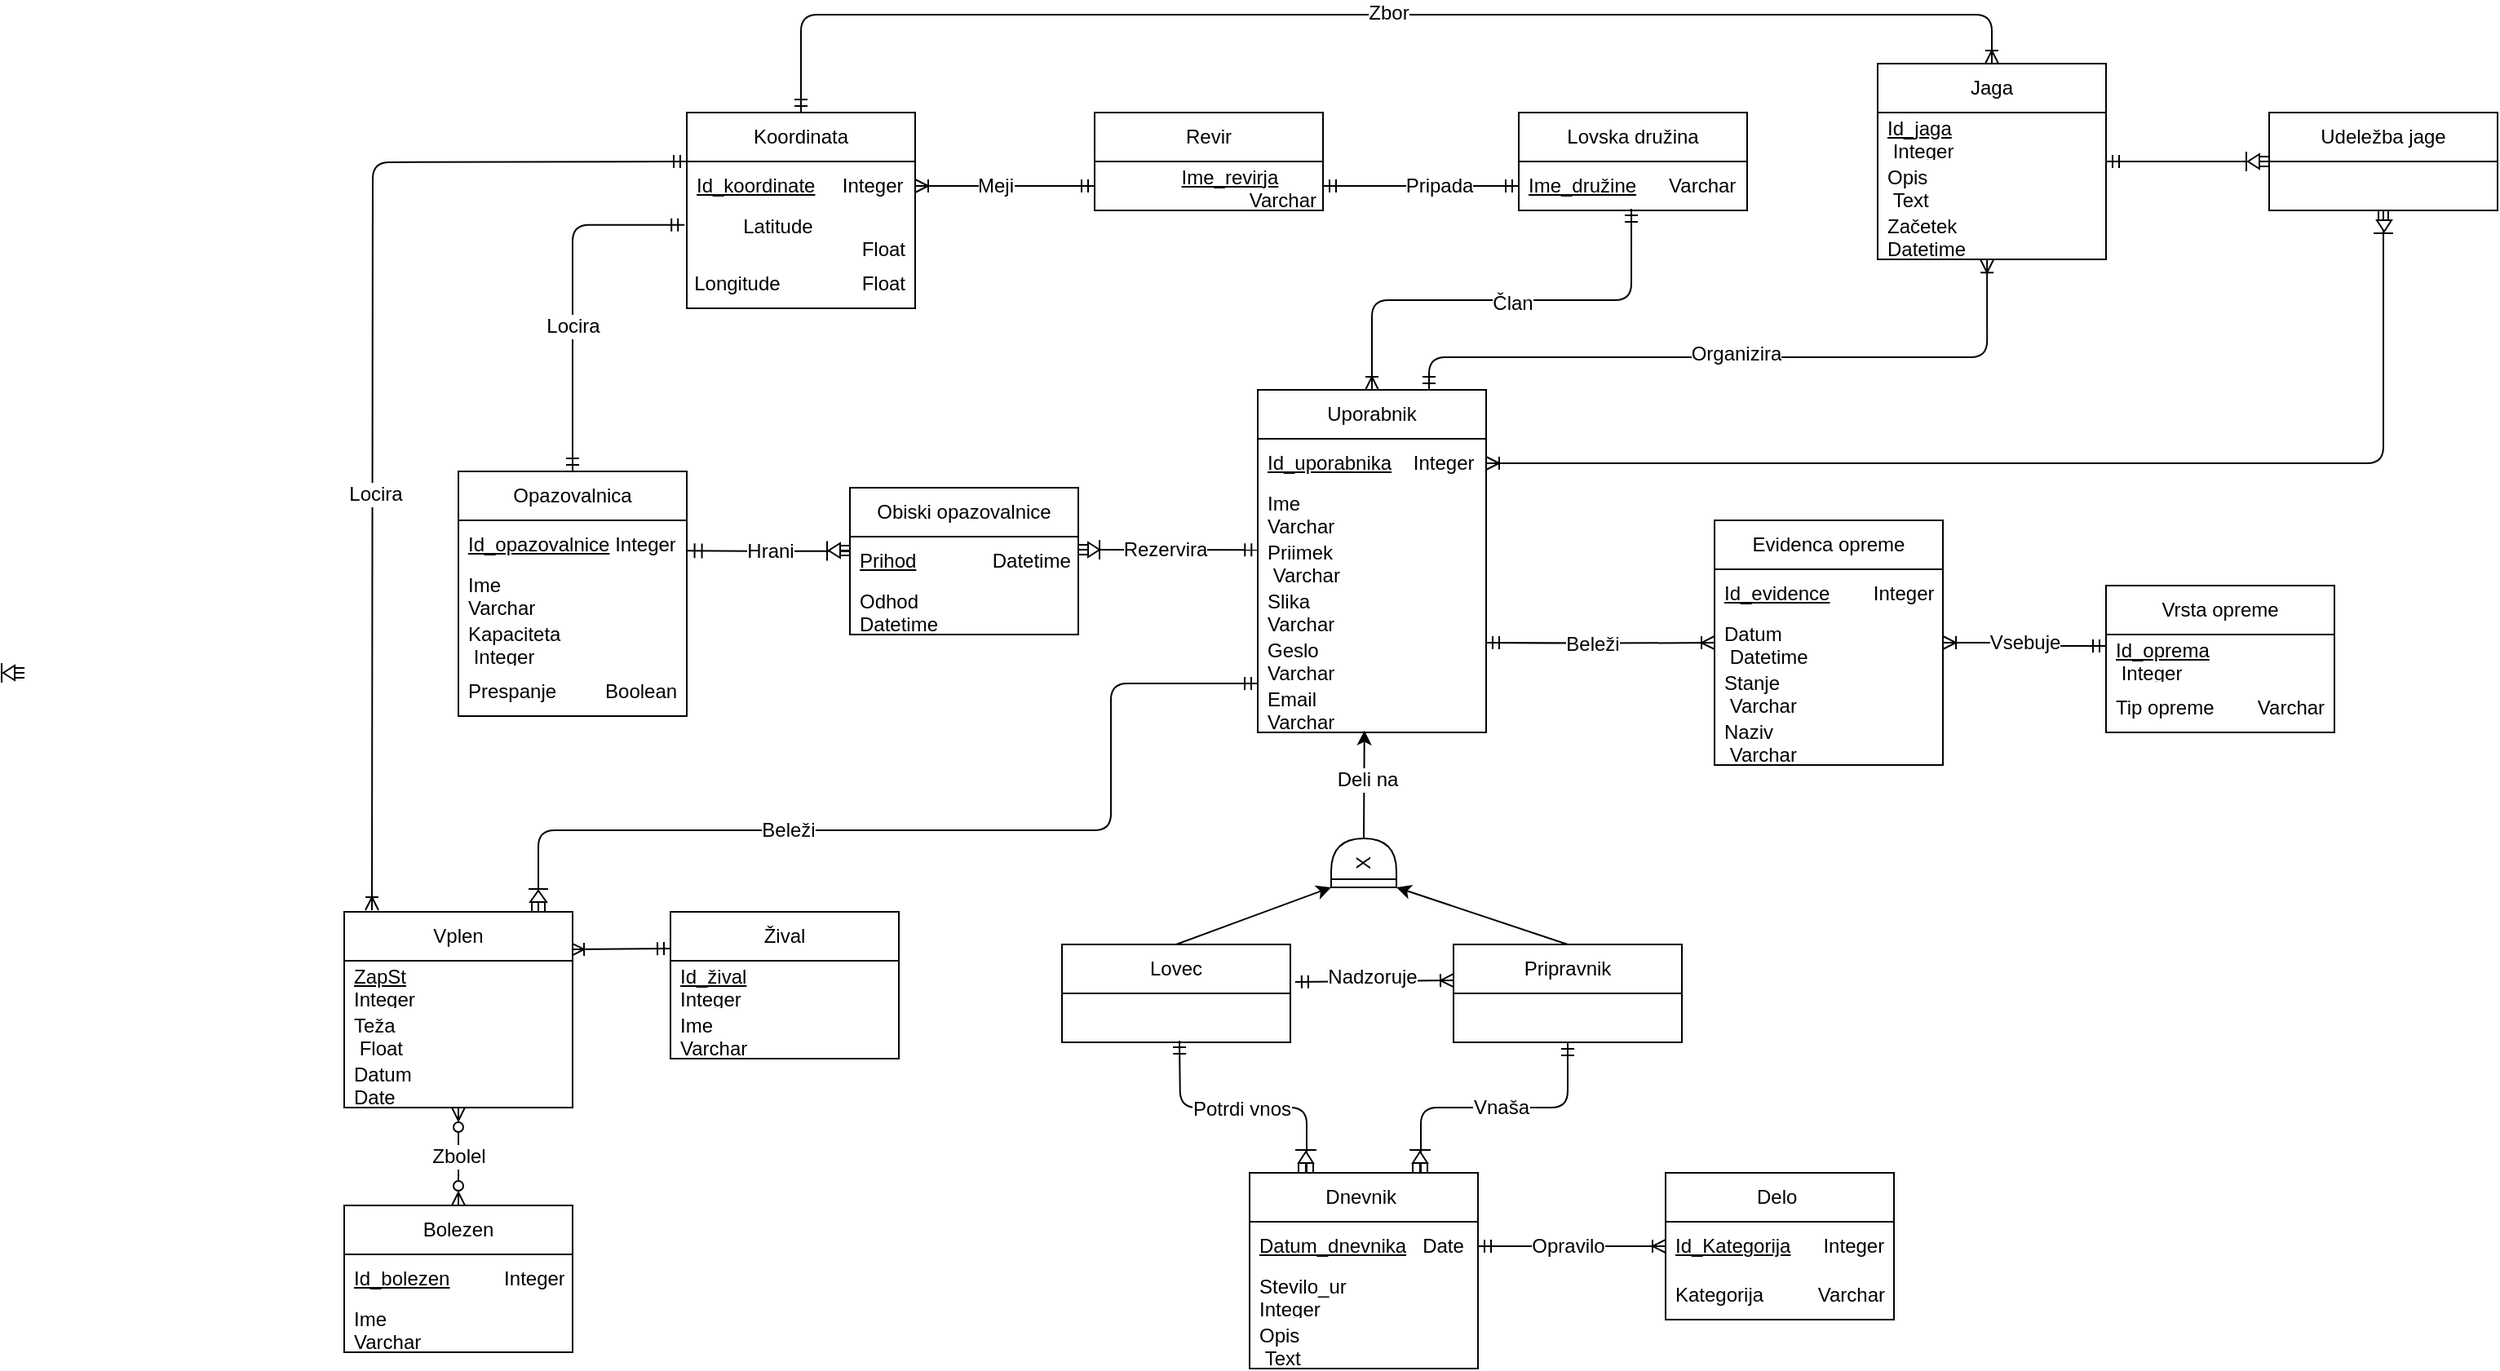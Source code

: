 <mxfile>
    <diagram id="3veU6R7VyFxDfxx6TiRW" name="Page-1">
        <mxGraphModel dx="971" dy="636" grid="1" gridSize="1" guides="1" tooltips="1" connect="1" arrows="1" fold="1" page="1" pageScale="1" pageWidth="827" pageHeight="1169" math="0" shadow="0">
            <root>
                <mxCell id="0"/>
                <mxCell id="1" parent="0"/>
                <mxCell id="61" style="edgeStyle=orthogonalEdgeStyle;html=1;exitX=0.5;exitY=0;exitDx=0;exitDy=0;entryX=0.493;entryY=0.967;entryDx=0;entryDy=0;entryPerimeter=0;strokeWidth=1;startArrow=ERoneToMany;startFill=0;endArrow=ERmandOne;endFill=0;" parent="1" source="6" target="39" edge="1">
                    <mxGeometry relative="1" as="geometry">
                        <mxPoint x="608.04" y="223" as="targetPoint"/>
                    </mxGeometry>
                </mxCell>
                <mxCell id="106" value="Član" style="edgeLabel;html=1;align=center;verticalAlign=middle;resizable=0;points=[];fontSize=12;" parent="61" vertex="1" connectable="0">
                    <mxGeometry x="0.149" y="-2" relative="1" as="geometry">
                        <mxPoint x="-14" as="offset"/>
                    </mxGeometry>
                </mxCell>
                <mxCell id="159" style="edgeStyle=orthogonalEdgeStyle;html=1;exitX=0.75;exitY=0;exitDx=0;exitDy=0;fontSize=12;startArrow=ERmandOne;startFill=0;endArrow=ERoneToMany;endFill=0;entryX=0.479;entryY=1.004;entryDx=0;entryDy=0;entryPerimeter=0;" parent="1" source="6" target="152" edge="1">
                    <mxGeometry relative="1" as="geometry">
                        <mxPoint x="195" y="218" as="targetPoint"/>
                        <Array as="points">
                            <mxPoint x="925" y="220"/>
                            <mxPoint x="1267" y="220"/>
                        </Array>
                    </mxGeometry>
                </mxCell>
                <mxCell id="160" value="Organizira" style="edgeLabel;html=1;align=center;verticalAlign=middle;resizable=0;points=[];fontSize=12;" parent="159" vertex="1" connectable="0">
                    <mxGeometry x="0.751" relative="1" as="geometry">
                        <mxPoint x="-154" y="5" as="offset"/>
                    </mxGeometry>
                </mxCell>
                <mxCell id="6" value="Uporabnik" style="swimlane;fontStyle=0;childLayout=stackLayout;horizontal=1;startSize=30;horizontalStack=0;resizeParent=1;resizeParentMax=0;resizeLast=0;collapsible=1;marginBottom=0;whiteSpace=wrap;html=1;" parent="1" vertex="1">
                    <mxGeometry x="820" y="240" width="140" height="210" as="geometry"/>
                </mxCell>
                <mxCell id="127" value="&lt;u&gt;Id_uporabnika&lt;/u&gt;&amp;nbsp; &amp;nbsp; Integer" style="text;strokeColor=none;fillColor=none;align=left;verticalAlign=middle;spacingLeft=4;spacingRight=4;overflow=hidden;points=[[0,0.5],[1,0.5]];portConstraint=eastwest;rotatable=0;whiteSpace=wrap;html=1;" parent="6" vertex="1">
                    <mxGeometry y="30" width="140" height="30" as="geometry"/>
                </mxCell>
                <mxCell id="7" value="Ime&amp;nbsp; &amp;nbsp; &amp;nbsp; &amp;nbsp; &amp;nbsp; &amp;nbsp; &amp;nbsp; &amp;nbsp; &amp;nbsp; &amp;nbsp; &amp;nbsp; Varchar" style="text;strokeColor=none;fillColor=none;align=left;verticalAlign=middle;spacingLeft=4;spacingRight=4;overflow=hidden;points=[[0,0.5],[1,0.5]];portConstraint=eastwest;rotatable=0;whiteSpace=wrap;html=1;" parent="6" vertex="1">
                    <mxGeometry y="60" width="140" height="30" as="geometry"/>
                </mxCell>
                <mxCell id="8" value="Priimek&amp;nbsp; &amp;nbsp; &amp;nbsp; &amp;nbsp; &amp;nbsp; &amp;nbsp; &amp;nbsp; &amp;nbsp;Varchar" style="text;strokeColor=none;fillColor=none;align=left;verticalAlign=middle;spacingLeft=4;spacingRight=4;overflow=hidden;points=[[0,0.5],[1,0.5]];portConstraint=eastwest;rotatable=0;whiteSpace=wrap;html=1;" parent="6" vertex="1">
                    <mxGeometry y="90" width="140" height="30" as="geometry"/>
                </mxCell>
                <mxCell id="123" value="Slika&amp;nbsp; &amp;nbsp; &amp;nbsp; &amp;nbsp; &amp;nbsp; &amp;nbsp; &amp;nbsp; &amp;nbsp; &amp;nbsp; &amp;nbsp; Varchar" style="text;strokeColor=none;fillColor=none;align=left;verticalAlign=middle;spacingLeft=4;spacingRight=4;overflow=hidden;points=[[0,0.5],[1,0.5]];portConstraint=eastwest;rotatable=0;whiteSpace=wrap;html=1;" parent="6" vertex="1">
                    <mxGeometry y="120" width="140" height="30" as="geometry"/>
                </mxCell>
                <mxCell id="125" value="Geslo&amp;nbsp; &amp;nbsp; &amp;nbsp; &amp;nbsp; &amp;nbsp; &amp;nbsp; &amp;nbsp; &amp;nbsp; &amp;nbsp; Varchar" style="text;strokeColor=none;fillColor=none;align=left;verticalAlign=middle;spacingLeft=4;spacingRight=4;overflow=hidden;points=[[0,0.5],[1,0.5]];portConstraint=eastwest;rotatable=0;whiteSpace=wrap;html=1;" parent="6" vertex="1">
                    <mxGeometry y="150" width="140" height="30" as="geometry"/>
                </mxCell>
                <mxCell id="146" value="Email&amp;nbsp; &amp;nbsp; &amp;nbsp; &amp;nbsp; &amp;nbsp; &amp;nbsp; &amp;nbsp; &amp;nbsp; &amp;nbsp; Varchar" style="text;strokeColor=none;fillColor=none;align=left;verticalAlign=middle;spacingLeft=4;spacingRight=4;overflow=hidden;points=[[0,0.5],[1,0.5]];portConstraint=eastwest;rotatable=0;whiteSpace=wrap;html=1;" parent="6" vertex="1">
                    <mxGeometry y="180" width="140" height="30" as="geometry"/>
                </mxCell>
                <mxCell id="10" value="Vrsta opreme" style="swimlane;fontStyle=0;childLayout=stackLayout;horizontal=1;startSize=30;horizontalStack=0;resizeParent=1;resizeParentMax=0;resizeLast=0;collapsible=1;marginBottom=0;whiteSpace=wrap;html=1;" parent="1" vertex="1">
                    <mxGeometry x="1340" y="360" width="140" height="90" as="geometry"/>
                </mxCell>
                <mxCell id="13" value="&lt;u&gt;Id_oprema&lt;/u&gt;&amp;nbsp; &amp;nbsp; &amp;nbsp; &amp;nbsp; &amp;nbsp; &amp;nbsp;Integer" style="text;strokeColor=none;fillColor=none;align=left;verticalAlign=middle;spacingLeft=4;spacingRight=4;overflow=hidden;points=[[0,0.5],[1,0.5]];portConstraint=eastwest;rotatable=0;whiteSpace=wrap;html=1;" parent="10" vertex="1">
                    <mxGeometry y="30" width="140" height="30" as="geometry"/>
                </mxCell>
                <mxCell id="144" value="Tip opreme&amp;nbsp; &amp;nbsp; &amp;nbsp; &amp;nbsp; Varchar" style="text;strokeColor=none;fillColor=none;align=left;verticalAlign=middle;spacingLeft=4;spacingRight=4;overflow=hidden;points=[[0,0.5],[1,0.5]];portConstraint=eastwest;rotatable=0;whiteSpace=wrap;html=1;" parent="10" vertex="1">
                    <mxGeometry y="60" width="140" height="30" as="geometry"/>
                </mxCell>
                <mxCell id="99" style="html=1;exitX=0.5;exitY=0;exitDx=0;exitDy=0;entryX=-0.01;entryY=0.295;entryDx=0;entryDy=0;entryPerimeter=0;strokeColor=default;strokeWidth=1;startArrow=ERmandOne;startFill=0;endArrow=ERmandOne;endFill=0;edgeStyle=orthogonalEdgeStyle;" parent="1" source="14" target="141" edge="1">
                    <mxGeometry relative="1" as="geometry"/>
                </mxCell>
                <mxCell id="119" value="Locira" style="edgeLabel;html=1;align=center;verticalAlign=middle;resizable=0;points=[];fontSize=12;" parent="99" vertex="1" connectable="0">
                    <mxGeometry x="-0.229" y="-2" relative="1" as="geometry">
                        <mxPoint x="-2" y="-5" as="offset"/>
                    </mxGeometry>
                </mxCell>
                <mxCell id="14" value="Opazovalnica" style="swimlane;fontStyle=0;childLayout=stackLayout;horizontal=1;startSize=30;horizontalStack=0;resizeParent=1;resizeParentMax=0;resizeLast=0;collapsible=1;marginBottom=0;whiteSpace=wrap;html=1;" parent="1" vertex="1">
                    <mxGeometry x="330" y="290" width="140" height="150" as="geometry"/>
                </mxCell>
                <mxCell id="147" value="&lt;u&gt;Id_opazovalnice&lt;/u&gt;&amp;nbsp;Integer" style="text;strokeColor=none;fillColor=none;align=left;verticalAlign=middle;spacingLeft=4;spacingRight=4;overflow=hidden;points=[[0,0.5],[1,0.5]];portConstraint=eastwest;rotatable=0;whiteSpace=wrap;html=1;" parent="14" vertex="1">
                    <mxGeometry y="30" width="140" height="30" as="geometry"/>
                </mxCell>
                <mxCell id="16" value="Ime&amp;nbsp; &amp;nbsp; &amp;nbsp; &amp;nbsp; &amp;nbsp; &amp;nbsp; &amp;nbsp; &amp;nbsp; &amp;nbsp; &amp;nbsp; &amp;nbsp; Varchar" style="text;strokeColor=none;fillColor=none;align=left;verticalAlign=middle;spacingLeft=4;spacingRight=4;overflow=hidden;points=[[0,0.5],[1,0.5]];portConstraint=eastwest;rotatable=0;whiteSpace=wrap;html=1;" parent="14" vertex="1">
                    <mxGeometry y="60" width="140" height="30" as="geometry"/>
                </mxCell>
                <mxCell id="161" value="Kapaciteta&amp;nbsp; &amp;nbsp; &amp;nbsp; &amp;nbsp; &amp;nbsp; &amp;nbsp;Integer" style="text;strokeColor=none;fillColor=none;align=left;verticalAlign=middle;spacingLeft=4;spacingRight=4;overflow=hidden;points=[[0,0.5],[1,0.5]];portConstraint=eastwest;rotatable=0;whiteSpace=wrap;html=1;" parent="14" vertex="1">
                    <mxGeometry y="90" width="140" height="30" as="geometry"/>
                </mxCell>
                <mxCell id="162" value="Prespanje&amp;nbsp; &amp;nbsp; &amp;nbsp; &amp;nbsp; &amp;nbsp;Boolean" style="text;strokeColor=none;fillColor=none;align=left;verticalAlign=middle;spacingLeft=4;spacingRight=4;overflow=hidden;points=[[0,0.5],[1,0.5]];portConstraint=eastwest;rotatable=0;whiteSpace=wrap;html=1;" parent="14" vertex="1">
                    <mxGeometry y="120" width="140" height="30" as="geometry"/>
                </mxCell>
                <mxCell id="96" style="edgeStyle=orthogonalEdgeStyle;html=1;exitX=0.75;exitY=0;exitDx=0;exitDy=0;strokeColor=default;strokeWidth=1;startArrow=none;startFill=0;endArrow=ERmandOne;endFill=0;entryX=0.5;entryY=1;entryDx=0;entryDy=0;" parent="1" source="22" target="42" edge="1">
                    <mxGeometry relative="1" as="geometry">
                        <mxPoint x="1066" y="640" as="targetPoint"/>
                    </mxGeometry>
                </mxCell>
                <mxCell id="98" style="html=1;entryX=0;entryY=0.367;entryDx=0;entryDy=0;entryPerimeter=0;strokeColor=default;strokeWidth=1;startArrow=ERmandOne;startFill=0;endArrow=ERoneToMany;endFill=0;exitX=1.021;exitY=0.383;exitDx=0;exitDy=0;exitPerimeter=0;" parent="1" source="46" target="42" edge="1">
                    <mxGeometry relative="1" as="geometry">
                        <mxPoint x="910" y="719" as="sourcePoint"/>
                    </mxGeometry>
                </mxCell>
                <mxCell id="112" value="Nadzoruje" style="edgeLabel;html=1;align=center;verticalAlign=middle;resizable=0;points=[];fontSize=12;" parent="98" vertex="1" connectable="0">
                    <mxGeometry x="-0.217" y="-1" relative="1" as="geometry">
                        <mxPoint x="9" y="-4" as="offset"/>
                    </mxGeometry>
                </mxCell>
                <mxCell id="101" style="edgeStyle=orthogonalEdgeStyle;html=1;exitX=0.25;exitY=0;exitDx=0;exitDy=0;endArrow=ERmandOne;endFill=0;startArrow=none;startFill=0;" parent="1" source="22" edge="1">
                    <mxGeometry relative="1" as="geometry">
                        <mxPoint x="772" y="639" as="targetPoint"/>
                    </mxGeometry>
                </mxCell>
                <mxCell id="114" value="Vnaša" style="edgeLabel;html=1;align=center;verticalAlign=middle;resizable=0;points=[];fontSize=12;" parent="101" vertex="1" connectable="0">
                    <mxGeometry x="0.324" y="-2" relative="1" as="geometry">
                        <mxPoint x="184" y="2" as="offset"/>
                    </mxGeometry>
                </mxCell>
                <mxCell id="166" value="Potrdi vnos" style="edgeLabel;html=1;align=center;verticalAlign=middle;resizable=0;points=[];fontSize=12;" parent="101" vertex="1" connectable="0">
                    <mxGeometry x="0.225" y="1" relative="1" as="geometry">
                        <mxPoint x="17" as="offset"/>
                    </mxGeometry>
                </mxCell>
                <mxCell id="22" value="Dnevnik&amp;nbsp;" style="swimlane;fontStyle=0;childLayout=stackLayout;horizontal=1;startSize=30;horizontalStack=0;resizeParent=1;resizeParentMax=0;resizeLast=0;collapsible=1;marginBottom=0;whiteSpace=wrap;html=1;" parent="1" vertex="1">
                    <mxGeometry x="815" y="720" width="140" height="120" as="geometry"/>
                </mxCell>
                <mxCell id="122" value="&lt;u&gt;Datum_dnevnika&lt;/u&gt;&amp;nbsp; &amp;nbsp;Date" style="text;strokeColor=none;fillColor=none;align=left;verticalAlign=middle;spacingLeft=4;spacingRight=4;overflow=hidden;points=[[0,0.5],[1,0.5]];portConstraint=eastwest;rotatable=0;whiteSpace=wrap;html=1;" parent="22" vertex="1">
                    <mxGeometry y="30" width="140" height="30" as="geometry"/>
                </mxCell>
                <mxCell id="23" value="Stevilo_ur&amp;nbsp; &amp;nbsp; &amp;nbsp; &amp;nbsp; &amp;nbsp; &amp;nbsp; Integer" style="text;strokeColor=none;fillColor=none;align=left;verticalAlign=middle;spacingLeft=4;spacingRight=4;overflow=hidden;points=[[0,0.5],[1,0.5]];portConstraint=eastwest;rotatable=0;whiteSpace=wrap;html=1;" parent="22" vertex="1">
                    <mxGeometry y="60" width="140" height="30" as="geometry"/>
                </mxCell>
                <mxCell id="24" value="Opis&amp;nbsp; &amp;nbsp; &amp;nbsp; &amp;nbsp; &amp;nbsp; &amp;nbsp; &amp;nbsp; &amp;nbsp; &amp;nbsp; &amp;nbsp; &amp;nbsp; &amp;nbsp; &amp;nbsp; &amp;nbsp;Text" style="text;strokeColor=none;fillColor=none;align=left;verticalAlign=middle;spacingLeft=4;spacingRight=4;overflow=hidden;points=[[0,0.5],[1,0.5]];portConstraint=eastwest;rotatable=0;whiteSpace=wrap;html=1;" parent="22" vertex="1">
                    <mxGeometry y="90" width="140" height="30" as="geometry"/>
                </mxCell>
                <mxCell id="26" value="Revir" style="swimlane;fontStyle=0;childLayout=stackLayout;horizontal=1;startSize=30;horizontalStack=0;resizeParent=1;resizeParentMax=0;resizeLast=0;collapsible=1;marginBottom=0;whiteSpace=wrap;html=1;" parent="1" vertex="1">
                    <mxGeometry x="720" y="70" width="140" height="60" as="geometry">
                        <mxRectangle x="370" y="570" width="60" height="30" as="alternateBounds"/>
                    </mxGeometry>
                </mxCell>
                <mxCell id="27" value="&lt;div style=&quot;text-align: right;&quot;&gt;&lt;u style=&quot;background-color: initial;&quot;&gt;Ime_revirja&lt;/u&gt;&lt;span style=&quot;background-color: initial;&quot;&gt;&amp;nbsp; &amp;nbsp; &amp;nbsp; &amp;nbsp; &amp;nbsp;Varchar&lt;/span&gt;&lt;/div&gt;" style="text;strokeColor=none;fillColor=none;align=left;verticalAlign=middle;spacingLeft=4;spacingRight=4;overflow=hidden;points=[[0,0.5],[1,0.5]];portConstraint=eastwest;rotatable=0;whiteSpace=wrap;html=1;" parent="26" vertex="1">
                    <mxGeometry y="30" width="140" height="30" as="geometry"/>
                </mxCell>
                <mxCell id="132" style="edgeStyle=none;html=1;exitX=0.993;exitY=0.192;exitDx=0;exitDy=0;entryX=0;entryY=0.25;entryDx=0;entryDy=0;startArrow=ERoneToMany;startFill=0;endArrow=ERmandOne;endFill=0;exitPerimeter=0;" parent="1" source="30" target="128" edge="1">
                    <mxGeometry relative="1" as="geometry"/>
                </mxCell>
                <mxCell id="30" value="Vplen" style="swimlane;fontStyle=0;childLayout=stackLayout;horizontal=1;startSize=30;horizontalStack=0;resizeParent=1;resizeParentMax=0;resizeLast=0;collapsible=1;marginBottom=0;whiteSpace=wrap;html=1;" parent="1" vertex="1">
                    <mxGeometry x="260" y="560" width="140" height="120" as="geometry"/>
                </mxCell>
                <mxCell id="133" value="&lt;u&gt;ZapSt&lt;/u&gt;&amp;nbsp; &amp;nbsp; &amp;nbsp; &amp;nbsp; &amp;nbsp; &amp;nbsp; &amp;nbsp; &amp;nbsp; &amp;nbsp; &amp;nbsp; Integer" style="text;strokeColor=none;fillColor=none;align=left;verticalAlign=middle;spacingLeft=4;spacingRight=4;overflow=hidden;points=[[0,0.5],[1,0.5]];portConstraint=eastwest;rotatable=0;whiteSpace=wrap;html=1;" parent="30" vertex="1">
                    <mxGeometry y="30" width="140" height="30" as="geometry"/>
                </mxCell>
                <mxCell id="32" value="Teža&amp;nbsp; &amp;nbsp; &amp;nbsp; &amp;nbsp; &amp;nbsp; &amp;nbsp; &amp;nbsp; &amp;nbsp; &amp;nbsp; &amp;nbsp; &amp;nbsp; &amp;nbsp; &amp;nbsp;Float" style="text;strokeColor=none;fillColor=none;align=left;verticalAlign=middle;spacingLeft=4;spacingRight=4;overflow=hidden;points=[[0,0.5],[1,0.5]];portConstraint=eastwest;rotatable=0;whiteSpace=wrap;html=1;" parent="30" vertex="1">
                    <mxGeometry y="60" width="140" height="30" as="geometry"/>
                </mxCell>
                <mxCell id="135" value="Datum&amp;nbsp; &amp;nbsp; &amp;nbsp; &amp;nbsp; &amp;nbsp; &amp;nbsp; &amp;nbsp; &amp;nbsp; &amp;nbsp; &amp;nbsp; &amp;nbsp; Date" style="text;strokeColor=none;fillColor=none;align=left;verticalAlign=middle;spacingLeft=4;spacingRight=4;overflow=hidden;points=[[0,0.5],[1,0.5]];portConstraint=eastwest;rotatable=0;whiteSpace=wrap;html=1;" parent="30" vertex="1">
                    <mxGeometry y="90" width="140" height="30" as="geometry"/>
                </mxCell>
                <mxCell id="102" style="edgeStyle=orthogonalEdgeStyle;html=1;entryX=1.002;entryY=0.622;entryDx=0;entryDy=0;startArrow=none;startFill=0;endArrow=ERmandOne;endFill=0;exitX=0.002;exitY=0.298;exitDx=0;exitDy=0;exitPerimeter=0;endSize=7;entryPerimeter=0;" parent="1" source="36" target="147" edge="1">
                    <mxGeometry relative="1" as="geometry">
                        <mxPoint x="539.02" y="412.01" as="targetPoint"/>
                        <mxPoint x="560" y="335" as="sourcePoint"/>
                    </mxGeometry>
                </mxCell>
                <mxCell id="121" value="Hrani" style="edgeLabel;html=1;align=center;verticalAlign=middle;resizable=0;points=[];fontSize=12;" parent="102" vertex="1" connectable="0">
                    <mxGeometry x="-0.183" y="-2" relative="1" as="geometry">
                        <mxPoint x="-9" y="2" as="offset"/>
                    </mxGeometry>
                </mxCell>
                <mxCell id="34" value="Obiski opazovalnice" style="swimlane;fontStyle=0;childLayout=stackLayout;horizontal=1;startSize=30;horizontalStack=0;resizeParent=1;resizeParentMax=0;resizeLast=0;collapsible=1;marginBottom=0;whiteSpace=wrap;html=1;" parent="1" vertex="1">
                    <mxGeometry x="570" y="300" width="140" height="90" as="geometry"/>
                </mxCell>
                <mxCell id="36" value="&lt;u&gt;Prihod&lt;/u&gt;&amp;nbsp; &amp;nbsp; &amp;nbsp; &amp;nbsp; &amp;nbsp; &amp;nbsp; &amp;nbsp; Datetime&lt;span style=&quot;color: rgba(0, 0, 0, 0); font-family: monospace; font-size: 0px;&quot;&gt;%3CmxGraphModel%3E%3Croot%3E%3CmxCell%20id%3D%220%22%2F%3E%3CmxCell%20id%3D%221%22%20parent%3D%220%22%2F%3E%3CmxCell%20id%3D%222%22%20value%3D%22%22%20style%3D%22group%22%20vertex%3D%221%22%20connectable%3D%220%22%20parent%3D%221%22%3E%3CmxGeometry%20x%3D%22711%22%20y%3D%22762%22%20width%3D%2213%22%20height%3D%2214%22%20as%3D%22geometry%22%2F%3E%3C%2FmxCell%3E%3CmxCell%20id%3D%223%22%20value%3D%22%22%20style%3D%22triangle%3BwhiteSpace%3Dwrap%3Bhtml%3D1%3Bmovable%3D1%3Bresizable%3D1%3Brotatable%3D1%3Bdeletable%3D1%3Beditable%3D1%3Bconnectable%3D1%3Bdirection%3Dnorth%3Bshadow%3D0%3Bcontainer%3D0%3B%22%20vertex%3D%221%22%20parent%3D%222%22%3E%3CmxGeometry%20x%3D%222%22%20y%3D%221%22%20width%3D%229%22%20height%3D%227%22%20as%3D%22geometry%22%2F%3E%3C%2FmxCell%3E%3CmxCell%20id%3D%224%22%20value%3D%22%22%20style%3D%22endArrow%3Dnone%3Bhtml%3D1%3Bshadow%3D0%3BstrokeWidth%3D1%3B%22%20edge%3D%221%22%20parent%3D%222%22%3E%3CmxGeometry%20width%3D%2250%22%20height%3D%2250%22%20relative%3D%221%22%20as%3D%22geometry%22%3E%3CmxPoint%20as%3D%22sourcePoint%22%2F%3E%3CmxPoint%20x%3D%2213%22%20as%3D%22targetPoint%22%2F%3E%3C%2FmxGeometry%3E%3C%2FmxCell%3E%3CmxCell%20id%3D%225%22%20value%3D%22%22%20style%3D%22endArrow%3Dnone%3Bhtml%3D1%3Bmovable%3D1%3Bresizable%3D1%3Brotatable%3D1%3Bdeletable%3D1%3Beditable%3D1%3Bconnectable%3D1%3Bshadow%3D0%3B%22%20edge%3D%221%22%20parent%3D%222%22%3E%3CmxGeometry%20width%3D%2250%22%20height%3D%2250%22%20relative%3D%221%22%20as%3D%22geometry%22%3E%3CmxPoint%20x%3D%222%22%20y%3D%228%22%20as%3D%22sourcePoint%22%2F%3E%3CmxPoint%20x%3D%222%22%20y%3D%2214%22%20as%3D%22targetPoint%22%2F%3E%3C%2FmxGeometry%3E%3C%2FmxCell%3E%3CmxCell%20id%3D%226%22%20value%3D%22%22%20style%3D%22endArrow%3Dnone%3Bhtml%3D1%3Bmovable%3D1%3Bresizable%3D1%3Brotatable%3D1%3Bdeletable%3D1%3Beditable%3D1%3Bconnectable%3D1%3Bshadow%3D0%3B%22%20edge%3D%221%22%20parent%3D%222%22%3E%3CmxGeometry%20width%3D%2250%22%20height%3D%2250%22%20relative%3D%221%22%20as%3D%22geometry%22%3E%3CmxPoint%20x%3D%226.45%22%20y%3D%228.0%22%20as%3D%22sourcePoint%22%2F%3E%3CmxPoint%20x%3D%226.45%22%20y%3D%2214%22%20as%3D%22targetPoint%22%2F%3E%3C%2FmxGeometry%3E%3C%2FmxCell%3E%3CmxCell%20id%3D%227%22%20value%3D%22%22%20style%3D%22endArrow%3Dnone%3Bhtml%3D1%3Bmovable%3D1%3Bresizable%3D1%3Brotatable%3D1%3Bdeletable%3D1%3Beditable%3D1%3Bconnectable%3D1%3Bshadow%3D0%3B%22%20edge%3D%221%22%20parent%3D%222%22%3E%3CmxGeometry%20width%3D%2250%22%20height%3D%2250%22%20relative%3D%221%22%20as%3D%22geometry%22%3E%3CmxPoint%20x%3D%2211%22%20y%3D%228.0%22%20as%3D%22sourcePoint%22%2F%3E%3CmxPoint%20x%3D%2211%22%20y%3D%2214%22%20as%3D%22targetPoint%22%2F%3E%3C%2FmxGeometry%3E%3C%2FmxCell%3E%3C%2Froot%3E%3C%2FmxGraphModel%3E&amp;nbsp;&lt;/span&gt;" style="text;strokeColor=none;fillColor=none;align=left;verticalAlign=middle;spacingLeft=4;spacingRight=4;overflow=hidden;points=[[0,0.5],[1,0.5]];portConstraint=eastwest;rotatable=0;whiteSpace=wrap;html=1;" parent="34" vertex="1">
                    <mxGeometry y="30" width="140" height="30" as="geometry"/>
                </mxCell>
                <mxCell id="37" value="Odhod&amp;nbsp; &amp;nbsp; &amp;nbsp; &amp;nbsp; &amp;nbsp; &amp;nbsp; &amp;nbsp; Datetime" style="text;strokeColor=none;fillColor=none;align=left;verticalAlign=middle;spacingLeft=4;spacingRight=4;overflow=hidden;points=[[0,0.5],[1,0.5]];portConstraint=eastwest;rotatable=0;whiteSpace=wrap;html=1;" parent="34" vertex="1">
                    <mxGeometry y="60" width="140" height="30" as="geometry"/>
                </mxCell>
                <mxCell id="38" value="Lovska družina" style="swimlane;fontStyle=0;childLayout=stackLayout;horizontal=1;startSize=30;horizontalStack=0;resizeParent=1;resizeParentMax=0;resizeLast=0;collapsible=1;marginBottom=0;whiteSpace=wrap;html=1;" parent="1" vertex="1">
                    <mxGeometry x="980" y="70" width="140" height="60" as="geometry"/>
                </mxCell>
                <mxCell id="39" value="&lt;u&gt;Ime_družine&lt;/u&gt;&amp;nbsp; &amp;nbsp; &amp;nbsp; Varchar" style="text;strokeColor=none;fillColor=none;align=left;verticalAlign=middle;spacingLeft=4;spacingRight=4;overflow=hidden;points=[[0,0.5],[1,0.5]];portConstraint=eastwest;rotatable=0;whiteSpace=wrap;html=1;" parent="38" vertex="1">
                    <mxGeometry y="30" width="140" height="30" as="geometry"/>
                </mxCell>
                <mxCell id="56" style="edgeStyle=none;html=1;exitX=0.5;exitY=0;exitDx=0;exitDy=0;entryX=0;entryY=1;entryDx=0;entryDy=0;" parent="1" source="42" target="53" edge="1">
                    <mxGeometry relative="1" as="geometry"/>
                </mxCell>
                <mxCell id="42" value="Pripravnik" style="swimlane;fontStyle=0;childLayout=stackLayout;horizontal=1;startSize=30;horizontalStack=0;resizeParent=1;resizeParentMax=0;resizeLast=0;collapsible=1;marginBottom=0;whiteSpace=wrap;html=1;" parent="1" vertex="1">
                    <mxGeometry x="940" y="580" width="140" height="60" as="geometry"/>
                </mxCell>
                <mxCell id="55" style="edgeStyle=none;html=1;exitX=0.5;exitY=0;exitDx=0;exitDy=0;entryX=0;entryY=0;entryDx=0;entryDy=0;" parent="1" source="46" target="53" edge="1">
                    <mxGeometry relative="1" as="geometry"/>
                </mxCell>
                <mxCell id="46" value="Lovec" style="swimlane;fontStyle=0;childLayout=stackLayout;horizontal=1;startSize=30;horizontalStack=0;resizeParent=1;resizeParentMax=0;resizeLast=0;collapsible=1;marginBottom=0;whiteSpace=wrap;html=1;" parent="1" vertex="1">
                    <mxGeometry x="700" y="580" width="140" height="60" as="geometry"/>
                </mxCell>
                <mxCell id="53" value="X" style="shape=delay;whiteSpace=wrap;html=1;rotation=-90;" parent="1" vertex="1">
                    <mxGeometry x="870" y="510" width="30" height="40" as="geometry"/>
                </mxCell>
                <mxCell id="59" style="edgeStyle=orthogonalEdgeStyle;html=1;entryX=1;entryY=0.5;entryDx=0;entryDy=0;strokeWidth=1;startArrow=ERmandOne;startFill=0;endArrow=ERmandOne;endFill=0;exitX=0;exitY=0.5;exitDx=0;exitDy=0;" parent="1" source="39" target="27" edge="1">
                    <mxGeometry relative="1" as="geometry">
                        <mxPoint x="1080" y="115" as="sourcePoint"/>
                        <mxPoint x="872.94" y="186" as="targetPoint"/>
                        <Array as="points"/>
                    </mxGeometry>
                </mxCell>
                <mxCell id="117" value="Pripada" style="edgeLabel;html=1;align=center;verticalAlign=middle;resizable=0;points=[];fontSize=12;" parent="59" vertex="1" connectable="0">
                    <mxGeometry x="0.191" relative="1" as="geometry">
                        <mxPoint x="22" as="offset"/>
                    </mxGeometry>
                </mxCell>
                <mxCell id="64" value="Evidenca opreme" style="swimlane;fontStyle=0;childLayout=stackLayout;horizontal=1;startSize=30;horizontalStack=0;resizeParent=1;resizeParentMax=0;resizeLast=0;collapsible=1;marginBottom=0;whiteSpace=wrap;html=1;" parent="1" vertex="1">
                    <mxGeometry x="1100" y="320" width="140" height="150" as="geometry"/>
                </mxCell>
                <mxCell id="137" value="&lt;u&gt;Id_evidence&lt;/u&gt;&amp;nbsp; &amp;nbsp; &amp;nbsp; &amp;nbsp; Integer" style="text;strokeColor=none;fillColor=none;align=left;verticalAlign=middle;spacingLeft=4;spacingRight=4;overflow=hidden;points=[[0,0.5],[1,0.5]];portConstraint=eastwest;rotatable=0;whiteSpace=wrap;html=1;" parent="64" vertex="1">
                    <mxGeometry y="30" width="140" height="30" as="geometry"/>
                </mxCell>
                <mxCell id="65" value="Datum&amp;nbsp; &amp;nbsp; &amp;nbsp; &amp;nbsp; &amp;nbsp; &amp;nbsp; &amp;nbsp; &amp;nbsp;Datetime" style="text;strokeColor=none;fillColor=none;align=left;verticalAlign=middle;spacingLeft=4;spacingRight=4;overflow=hidden;points=[[0,0.5],[1,0.5]];portConstraint=eastwest;rotatable=0;whiteSpace=wrap;html=1;" parent="64" vertex="1">
                    <mxGeometry y="60" width="140" height="30" as="geometry"/>
                </mxCell>
                <mxCell id="66" value="Stanje&amp;nbsp; &amp;nbsp; &amp;nbsp; &amp;nbsp; &amp;nbsp; &amp;nbsp; &amp;nbsp; &amp;nbsp; &amp;nbsp;Varchar" style="text;strokeColor=none;fillColor=none;align=left;verticalAlign=middle;spacingLeft=4;spacingRight=4;overflow=hidden;points=[[0,0.5],[1,0.5]];portConstraint=eastwest;rotatable=0;whiteSpace=wrap;html=1;" parent="64" vertex="1">
                    <mxGeometry y="90" width="140" height="30" as="geometry"/>
                </mxCell>
                <mxCell id="143" value="Naziv&amp;nbsp; &amp;nbsp; &amp;nbsp; &amp;nbsp; &amp;nbsp; &amp;nbsp; &amp;nbsp; &amp;nbsp; &amp;nbsp; &amp;nbsp;Varchar" style="text;strokeColor=none;fillColor=none;align=left;verticalAlign=middle;spacingLeft=4;spacingRight=4;overflow=hidden;points=[[0,0.5],[1,0.5]];portConstraint=eastwest;rotatable=0;whiteSpace=wrap;html=1;" parent="64" vertex="1">
                    <mxGeometry y="120" width="140" height="30" as="geometry"/>
                </mxCell>
                <mxCell id="68" style="edgeStyle=orthogonalEdgeStyle;curved=1;html=1;entryX=0;entryY=0.5;entryDx=0;entryDy=0;strokeWidth=1;startArrow=ERmandOne;startFill=0;endArrow=ERoneToMany;endFill=0;" parent="1" target="65" edge="1">
                    <mxGeometry relative="1" as="geometry">
                        <mxPoint x="960" y="395" as="sourcePoint"/>
                    </mxGeometry>
                </mxCell>
                <mxCell id="108" value="Beleži" style="edgeLabel;html=1;align=center;verticalAlign=middle;resizable=0;points=[];fontSize=12;" parent="68" vertex="1" connectable="0">
                    <mxGeometry x="-0.217" y="1" relative="1" as="geometry">
                        <mxPoint x="10" y="1" as="offset"/>
                    </mxGeometry>
                </mxCell>
                <mxCell id="70" style="edgeStyle=orthogonalEdgeStyle;html=1;exitX=0;exitY=0.233;exitDx=0;exitDy=0;entryX=1;entryY=0.5;entryDx=0;entryDy=0;strokeWidth=1;startArrow=ERmandOne;startFill=0;endArrow=ERoneToMany;endFill=0;exitPerimeter=0;rounded=1;" parent="1" source="13" target="65" edge="1">
                    <mxGeometry relative="1" as="geometry">
                        <mxPoint x="1240" y="425" as="sourcePoint"/>
                    </mxGeometry>
                </mxCell>
                <mxCell id="107" value="Vsebuje" style="edgeLabel;html=1;align=center;verticalAlign=middle;resizable=0;points=[];fontSize=12;" parent="70" vertex="1" connectable="0">
                    <mxGeometry x="0.308" y="3" relative="1" as="geometry">
                        <mxPoint x="14" y="-3" as="offset"/>
                    </mxGeometry>
                </mxCell>
                <mxCell id="75" style="edgeStyle=orthogonalEdgeStyle;html=1;strokeWidth=1;startArrow=ERmandOne;startFill=0;endArrow=none;endFill=0;" parent="1" target="30" edge="1">
                    <mxGeometry relative="1" as="geometry">
                        <mxPoint x="1070" y="505" as="targetPoint"/>
                        <Array as="points">
                            <mxPoint x="730" y="420"/>
                            <mxPoint x="730" y="510"/>
                            <mxPoint x="379" y="510"/>
                        </Array>
                        <mxPoint x="820" y="420" as="sourcePoint"/>
                    </mxGeometry>
                </mxCell>
                <mxCell id="109" value="Beleži" style="edgeLabel;html=1;align=center;verticalAlign=middle;resizable=0;points=[];fontSize=12;" parent="75" vertex="1" connectable="0">
                    <mxGeometry x="0.281" y="11" relative="1" as="geometry">
                        <mxPoint x="-6" y="-11" as="offset"/>
                    </mxGeometry>
                </mxCell>
                <mxCell id="138" style="edgeStyle=orthogonalEdgeStyle;html=1;startArrow=ERmandOne;startFill=0;endArrow=ERoneToMany;endFill=0;" parent="1" edge="1">
                    <mxGeometry relative="1" as="geometry">
                        <mxPoint x="470" y="100" as="sourcePoint"/>
                        <mxPoint x="277" y="559" as="targetPoint"/>
                    </mxGeometry>
                </mxCell>
                <mxCell id="139" value="Locira" style="edgeLabel;html=1;align=center;verticalAlign=middle;resizable=0;points=[];fontSize=12;" parent="138" vertex="1" connectable="0">
                    <mxGeometry x="0.215" y="1" relative="1" as="geometry">
                        <mxPoint as="offset"/>
                    </mxGeometry>
                </mxCell>
                <mxCell id="78" value="Koordinata" style="swimlane;fontStyle=0;childLayout=stackLayout;horizontal=1;startSize=30;horizontalStack=0;resizeParent=1;resizeParentMax=0;resizeLast=0;collapsible=1;marginBottom=0;whiteSpace=wrap;html=1;" parent="1" vertex="1">
                    <mxGeometry x="470" y="70" width="140" height="120" as="geometry">
                        <mxRectangle x="370" y="570" width="60" height="30" as="alternateBounds"/>
                    </mxGeometry>
                </mxCell>
                <mxCell id="80" value="&lt;u&gt;Id_koordinate&lt;/u&gt;&amp;nbsp; &amp;nbsp; &amp;nbsp;Integer" style="text;strokeColor=none;fillColor=none;align=left;verticalAlign=middle;spacingLeft=4;spacingRight=4;overflow=hidden;points=[[0,0.5],[1,0.5]];portConstraint=eastwest;rotatable=0;whiteSpace=wrap;html=1;" parent="78" vertex="1">
                    <mxGeometry y="30" width="140" height="30" as="geometry"/>
                </mxCell>
                <mxCell id="141" value="Latitude&amp;nbsp; &amp;nbsp; &amp;nbsp; &amp;nbsp; &amp;nbsp; &amp;nbsp; &amp;nbsp; &amp;nbsp; &amp;nbsp; &amp;nbsp;Float" style="text;strokeColor=none;fillColor=none;align=right;verticalAlign=middle;spacingLeft=4;spacingRight=4;overflow=hidden;points=[[0,0.5],[1,0.5]];portConstraint=eastwest;rotatable=0;whiteSpace=wrap;html=1;" parent="78" vertex="1">
                    <mxGeometry y="60" width="140" height="30" as="geometry"/>
                </mxCell>
                <mxCell id="79" value="Longitude&amp;nbsp; &amp;nbsp; &amp;nbsp; &amp;nbsp; &amp;nbsp; &amp;nbsp; &amp;nbsp; &amp;nbsp;Float" style="text;strokeColor=none;fillColor=none;align=right;verticalAlign=middle;spacingLeft=4;spacingRight=4;overflow=hidden;points=[[0,0.5],[1,0.5]];portConstraint=eastwest;rotatable=0;whiteSpace=wrap;html=1;" parent="78" vertex="1">
                    <mxGeometry y="90" width="140" height="30" as="geometry"/>
                </mxCell>
                <mxCell id="83" style="html=1;exitX=0;exitY=0.5;exitDx=0;exitDy=0;entryX=1;entryY=0.5;entryDx=0;entryDy=0;strokeWidth=1;startArrow=ERmandOne;startFill=0;endArrow=ERoneToMany;endFill=0;strokeColor=default;edgeStyle=orthogonalEdgeStyle;" parent="1" source="27" target="80" edge="1">
                    <mxGeometry relative="1" as="geometry">
                        <mxPoint x="730" y="195" as="sourcePoint"/>
                    </mxGeometry>
                </mxCell>
                <mxCell id="120" value="Meji" style="edgeLabel;html=1;align=center;verticalAlign=middle;resizable=0;points=[];fontSize=12;" parent="83" vertex="1" connectable="0">
                    <mxGeometry x="0.4" relative="1" as="geometry">
                        <mxPoint x="16" as="offset"/>
                    </mxGeometry>
                </mxCell>
                <mxCell id="89" style="html=1;exitX=0.5;exitY=0;exitDx=0;exitDy=0;strokeWidth=1;startArrow=ERzeroToMany;startFill=0;endArrow=ERzeroToMany;endFill=0;" parent="1" source="84" edge="1">
                    <mxGeometry relative="1" as="geometry">
                        <mxPoint x="330" y="680" as="targetPoint"/>
                    </mxGeometry>
                </mxCell>
                <mxCell id="110" value="Zbolel" style="edgeLabel;html=1;align=center;verticalAlign=middle;resizable=0;points=[];fontSize=12;" parent="89" vertex="1" connectable="0">
                    <mxGeometry x="0.4" y="2" relative="1" as="geometry">
                        <mxPoint x="2" y="12" as="offset"/>
                    </mxGeometry>
                </mxCell>
                <mxCell id="84" value="Bolezen" style="swimlane;fontStyle=0;childLayout=stackLayout;horizontal=1;startSize=30;horizontalStack=0;resizeParent=1;resizeParentMax=0;resizeLast=0;collapsible=1;marginBottom=0;whiteSpace=wrap;html=1;" parent="1" vertex="1">
                    <mxGeometry x="260" y="740" width="140" height="90" as="geometry"/>
                </mxCell>
                <mxCell id="85" value="&lt;u&gt;Id_bolezen&lt;/u&gt;&amp;nbsp; &amp;nbsp; &amp;nbsp; &amp;nbsp; &amp;nbsp; Integer" style="text;strokeColor=none;fillColor=none;align=left;verticalAlign=middle;spacingLeft=4;spacingRight=4;overflow=hidden;points=[[0,0.5],[1,0.5]];portConstraint=eastwest;rotatable=0;whiteSpace=wrap;html=1;" parent="84" vertex="1">
                    <mxGeometry y="30" width="140" height="30" as="geometry"/>
                </mxCell>
                <mxCell id="136" value="Ime&amp;nbsp; &amp;nbsp; &amp;nbsp; &amp;nbsp; &amp;nbsp; &amp;nbsp; &amp;nbsp; &amp;nbsp; &amp;nbsp; &amp;nbsp; &amp;nbsp; Varchar" style="text;strokeColor=none;fillColor=none;align=left;verticalAlign=middle;spacingLeft=4;spacingRight=4;overflow=hidden;points=[[0,0.5],[1,0.5]];portConstraint=eastwest;rotatable=0;whiteSpace=wrap;html=1;" parent="84" vertex="1">
                    <mxGeometry y="60" width="140" height="30" as="geometry"/>
                </mxCell>
                <mxCell id="91" value="Delo&amp;nbsp;" style="swimlane;fontStyle=0;childLayout=stackLayout;horizontal=1;startSize=30;horizontalStack=0;resizeParent=1;resizeParentMax=0;resizeLast=0;collapsible=1;marginBottom=0;whiteSpace=wrap;html=1;" parent="1" vertex="1">
                    <mxGeometry x="1070" y="720" width="140" height="90" as="geometry"/>
                </mxCell>
                <mxCell id="145" value="&lt;u&gt;Id_Kategorija&lt;/u&gt;&amp;nbsp; &amp;nbsp; &amp;nbsp; Integer" style="text;strokeColor=none;fillColor=none;align=left;verticalAlign=middle;spacingLeft=4;spacingRight=4;overflow=hidden;points=[[0,0.5],[1,0.5]];portConstraint=eastwest;rotatable=0;whiteSpace=wrap;html=1;" parent="91" vertex="1">
                    <mxGeometry y="30" width="140" height="30" as="geometry"/>
                </mxCell>
                <mxCell id="92" value="Kategorija&amp;nbsp; &amp;nbsp; &amp;nbsp; &amp;nbsp; &amp;nbsp; Varchar" style="text;strokeColor=none;fillColor=none;align=left;verticalAlign=middle;spacingLeft=4;spacingRight=4;overflow=hidden;points=[[0,0.5],[1,0.5]];portConstraint=eastwest;rotatable=0;whiteSpace=wrap;html=1;" parent="91" vertex="1">
                    <mxGeometry y="60" width="140" height="30" as="geometry"/>
                </mxCell>
                <mxCell id="94" style="edgeStyle=orthogonalEdgeStyle;html=1;exitX=1;exitY=0.5;exitDx=0;exitDy=0;entryX=0;entryY=0.5;entryDx=0;entryDy=0;strokeColor=default;strokeWidth=1;startArrow=ERmandOne;startFill=0;endArrow=ERoneToMany;endFill=0;" parent="1" source="122" target="145" edge="1">
                    <mxGeometry relative="1" as="geometry"/>
                </mxCell>
                <mxCell id="115" value="Opravilo" style="edgeLabel;html=1;align=center;verticalAlign=middle;resizable=0;points=[];fontSize=12;" parent="94" vertex="1" connectable="0">
                    <mxGeometry x="-0.356" y="-2" relative="1" as="geometry">
                        <mxPoint x="18" y="-2" as="offset"/>
                    </mxGeometry>
                </mxCell>
                <mxCell id="104" style="html=1;startArrow=none;startFill=0;endArrow=ERmandOne;endFill=0;entryX=0.001;entryY=0.271;entryDx=0;entryDy=0;entryPerimeter=0;" parent="1" target="8" edge="1">
                    <mxGeometry relative="1" as="geometry">
                        <mxPoint x="810" y="360" as="targetPoint"/>
                        <mxPoint x="710" y="338" as="sourcePoint"/>
                    </mxGeometry>
                </mxCell>
                <mxCell id="118" value="Rezervira" style="edgeLabel;html=1;align=center;verticalAlign=middle;resizable=0;points=[];fontSize=12;" parent="104" vertex="1" connectable="0">
                    <mxGeometry x="-0.038" relative="1" as="geometry">
                        <mxPoint as="offset"/>
                    </mxGeometry>
                </mxCell>
                <mxCell id="58" style="html=1;startArrow=none;exitX=1;exitY=0.5;exitDx=0;exitDy=0;entryX=0.467;entryY=0.961;entryDx=0;entryDy=0;entryPerimeter=0;" parent="1" source="53" edge="1" target="146">
                    <mxGeometry relative="1" as="geometry">
                        <mxPoint x="885" y="480" as="targetPoint"/>
                    </mxGeometry>
                </mxCell>
                <mxCell id="116" value="Deli na" style="edgeLabel;html=1;align=center;verticalAlign=middle;resizable=0;points=[];fontSize=12;" parent="58" vertex="1" connectable="0">
                    <mxGeometry x="0.375" y="1" relative="1" as="geometry">
                        <mxPoint x="2" y="9" as="offset"/>
                    </mxGeometry>
                </mxCell>
                <mxCell id="128" value="Žival" style="swimlane;fontStyle=0;childLayout=stackLayout;horizontal=1;startSize=30;horizontalStack=0;resizeParent=1;resizeParentMax=0;resizeLast=0;collapsible=1;marginBottom=0;whiteSpace=wrap;html=1;" parent="1" vertex="1">
                    <mxGeometry x="460" y="560" width="140" height="90" as="geometry"/>
                </mxCell>
                <mxCell id="129" value="&lt;u&gt;Id_žival&lt;/u&gt;&amp;nbsp; &amp;nbsp; &amp;nbsp; &amp;nbsp; &amp;nbsp; &amp;nbsp; &amp;nbsp; &amp;nbsp; Integer" style="text;strokeColor=none;fillColor=none;align=left;verticalAlign=middle;spacingLeft=4;spacingRight=4;overflow=hidden;points=[[0,0.5],[1,0.5]];portConstraint=eastwest;rotatable=0;whiteSpace=wrap;html=1;" parent="128" vertex="1">
                    <mxGeometry y="30" width="140" height="30" as="geometry"/>
                </mxCell>
                <mxCell id="134" value="Ime&amp;nbsp; &amp;nbsp; &amp;nbsp; &amp;nbsp; &amp;nbsp; &amp;nbsp; &amp;nbsp; &amp;nbsp; &amp;nbsp; &amp;nbsp; &amp;nbsp; Varchar" style="text;strokeColor=none;fillColor=none;align=left;verticalAlign=middle;spacingLeft=4;spacingRight=4;overflow=hidden;points=[[0,0.5],[1,0.5]];portConstraint=eastwest;rotatable=0;whiteSpace=wrap;html=1;" parent="128" vertex="1">
                    <mxGeometry y="60" width="140" height="30" as="geometry"/>
                </mxCell>
                <mxCell id="148" value="" style="endArrow=none;html=1;" parent="1" edge="1">
                    <mxGeometry width="50" height="50" relative="1" as="geometry">
                        <mxPoint x="865" y="540" as="sourcePoint"/>
                        <mxPoint x="905" y="540" as="targetPoint"/>
                    </mxGeometry>
                </mxCell>
                <mxCell id="153" style="edgeStyle=orthogonalEdgeStyle;html=1;exitX=0.5;exitY=0;exitDx=0;exitDy=0;entryX=0.5;entryY=0;entryDx=0;entryDy=0;startArrow=ERoneToMany;startFill=0;endArrow=ERmandOne;endFill=0;" parent="1" source="149" target="78" edge="1">
                    <mxGeometry relative="1" as="geometry">
                        <Array as="points">
                            <mxPoint x="1270" y="10"/>
                            <mxPoint x="540" y="10"/>
                        </Array>
                    </mxGeometry>
                </mxCell>
                <mxCell id="154" value="&lt;span style=&quot;font-size: 12px;&quot;&gt;Zbor&lt;/span&gt;" style="edgeLabel;html=1;align=center;verticalAlign=middle;resizable=0;points=[];fontSize=12;" parent="153" vertex="1" connectable="0">
                    <mxGeometry x="0.185" y="-1" relative="1" as="geometry">
                        <mxPoint x="86" as="offset"/>
                    </mxGeometry>
                </mxCell>
                <mxCell id="149" value="Jaga" style="swimlane;fontStyle=0;childLayout=stackLayout;horizontal=1;startSize=30;horizontalStack=0;resizeParent=1;resizeParentMax=0;resizeLast=0;collapsible=1;marginBottom=0;whiteSpace=wrap;html=1;" parent="1" vertex="1">
                    <mxGeometry x="1200" y="40" width="140" height="120" as="geometry"/>
                </mxCell>
                <mxCell id="150" value="&lt;u&gt;Id_jaga&lt;/u&gt;&amp;nbsp; &amp;nbsp; &amp;nbsp; &amp;nbsp; &amp;nbsp; &amp;nbsp; &amp;nbsp; &amp;nbsp; &amp;nbsp;Integer" style="text;strokeColor=none;fillColor=none;align=left;verticalAlign=middle;spacingLeft=4;spacingRight=4;overflow=hidden;points=[[0,0.5],[1,0.5]];portConstraint=eastwest;rotatable=0;whiteSpace=wrap;html=1;" parent="149" vertex="1">
                    <mxGeometry y="30" width="140" height="30" as="geometry"/>
                </mxCell>
                <mxCell id="151" value="Opis&amp;nbsp; &amp;nbsp; &amp;nbsp; &amp;nbsp; &amp;nbsp; &amp;nbsp; &amp;nbsp; &amp;nbsp; &amp;nbsp; &amp;nbsp; &amp;nbsp; &amp;nbsp; &amp;nbsp; &amp;nbsp;Text" style="text;strokeColor=none;fillColor=none;align=left;verticalAlign=middle;spacingLeft=4;spacingRight=4;overflow=hidden;points=[[0,0.5],[1,0.5]];portConstraint=eastwest;rotatable=0;whiteSpace=wrap;html=1;" parent="149" vertex="1">
                    <mxGeometry y="60" width="140" height="30" as="geometry"/>
                </mxCell>
                <mxCell id="152" value="Začetek&amp;nbsp; &amp;nbsp; &amp;nbsp; &amp;nbsp; &amp;nbsp; &amp;nbsp; Datetime" style="text;strokeColor=none;fillColor=none;align=left;verticalAlign=middle;spacingLeft=4;spacingRight=4;overflow=hidden;points=[[0,0.5],[1,0.5]];portConstraint=eastwest;rotatable=0;whiteSpace=wrap;html=1;" parent="149" vertex="1">
                    <mxGeometry y="90" width="140" height="30" as="geometry"/>
                </mxCell>
                <mxCell id="164" style="edgeStyle=none;html=1;fontSize=12;startArrow=none;startFill=0;endArrow=ERmandOne;endFill=0;exitX=0;exitY=0.5;exitDx=0;exitDy=0;" parent="1" source="155" target="149" edge="1">
                    <mxGeometry relative="1" as="geometry">
                        <mxPoint x="1430" y="100" as="sourcePoint"/>
                        <mxPoint x="120" y="330" as="targetPoint"/>
                    </mxGeometry>
                </mxCell>
                <mxCell id="155" value="Udeležba jage" style="swimlane;fontStyle=0;childLayout=stackLayout;horizontal=1;startSize=30;horizontalStack=0;resizeParent=1;resizeParentMax=0;resizeLast=0;collapsible=1;marginBottom=0;whiteSpace=wrap;html=1;" parent="1" vertex="1">
                    <mxGeometry x="1440" y="70" width="140" height="60" as="geometry"/>
                </mxCell>
                <mxCell id="165" style="edgeStyle=orthogonalEdgeStyle;html=1;exitX=0.5;exitY=1;exitDx=0;exitDy=0;entryX=1;entryY=0.5;entryDx=0;entryDy=0;fontSize=12;startArrow=none;startFill=0;endArrow=ERoneToMany;endFill=0;" parent="1" source="155" target="127" edge="1">
                    <mxGeometry relative="1" as="geometry">
                        <mxPoint x="190" y="485" as="sourcePoint"/>
                    </mxGeometry>
                </mxCell>
                <mxCell id="206" value="" style="group" vertex="1" connectable="0" parent="1">
                    <mxGeometry x="710" y="335" width="13" height="7.5" as="geometry"/>
                </mxCell>
                <mxCell id="201" value="" style="endArrow=none;html=1;movable=1;resizable=1;rotatable=1;deletable=1;editable=1;connectable=1;shadow=0;" edge="1" parent="206">
                    <mxGeometry width="50" height="50" relative="1" as="geometry">
                        <mxPoint as="sourcePoint"/>
                        <mxPoint x="6.002" as="targetPoint"/>
                    </mxGeometry>
                </mxCell>
                <mxCell id="203" value="" style="endArrow=none;html=1;movable=1;resizable=1;rotatable=1;deletable=1;editable=1;connectable=1;shadow=0;" edge="1" parent="206">
                    <mxGeometry width="50" height="50" relative="1" as="geometry">
                        <mxPoint y="6" as="sourcePoint"/>
                        <mxPoint x="6.002" y="6" as="targetPoint"/>
                    </mxGeometry>
                </mxCell>
                <mxCell id="205" value="" style="endArrow=none;html=1;movable=1;resizable=1;rotatable=1;deletable=1;editable=1;connectable=1;shadow=0;" edge="1" parent="206">
                    <mxGeometry width="50" height="50" relative="1" as="geometry">
                        <mxPoint y="2.97" as="sourcePoint"/>
                        <mxPoint x="6.002" y="2.97" as="targetPoint"/>
                    </mxGeometry>
                </mxCell>
                <mxCell id="204" value="" style="triangle;whiteSpace=wrap;html=1;movable=1;resizable=1;rotatable=1;deletable=1;editable=1;connectable=1;direction=east;shadow=0;" vertex="1" parent="206">
                    <mxGeometry x="6" y="-1.5" width="7" height="9" as="geometry"/>
                </mxCell>
                <mxCell id="230" value="" style="group" vertex="1" connectable="0" parent="1">
                    <mxGeometry x="557" y="334" width="20" height="9" as="geometry"/>
                </mxCell>
                <mxCell id="218" value="" style="group;direction=east;" vertex="1" connectable="0" parent="230">
                    <mxGeometry x="7" y="1.5" width="13" height="7.5" as="geometry"/>
                </mxCell>
                <mxCell id="224" value="" style="group" vertex="1" connectable="0" parent="218">
                    <mxGeometry width="6.002" height="6" as="geometry"/>
                </mxCell>
                <mxCell id="219" value="" style="endArrow=none;html=1;movable=1;resizable=1;rotatable=1;deletable=1;editable=1;connectable=1;shadow=0;" edge="1" parent="224">
                    <mxGeometry width="50" height="50" relative="1" as="geometry">
                        <mxPoint as="sourcePoint"/>
                        <mxPoint x="6.002" as="targetPoint"/>
                    </mxGeometry>
                </mxCell>
                <mxCell id="220" value="" style="endArrow=none;html=1;movable=1;resizable=1;rotatable=1;deletable=1;editable=1;connectable=1;shadow=0;" edge="1" parent="224">
                    <mxGeometry width="50" height="50" relative="1" as="geometry">
                        <mxPoint y="6" as="sourcePoint"/>
                        <mxPoint x="6.002" y="6" as="targetPoint"/>
                    </mxGeometry>
                </mxCell>
                <mxCell id="221" value="" style="endArrow=none;html=1;movable=1;resizable=1;rotatable=1;deletable=1;editable=1;connectable=1;shadow=0;" edge="1" parent="224">
                    <mxGeometry width="50" height="50" relative="1" as="geometry">
                        <mxPoint y="2.97" as="sourcePoint"/>
                        <mxPoint x="6.002" y="2.97" as="targetPoint"/>
                    </mxGeometry>
                </mxCell>
                <mxCell id="222" value="" style="triangle;whiteSpace=wrap;html=1;movable=1;resizable=1;rotatable=1;deletable=1;editable=1;connectable=1;direction=west;shadow=0;" vertex="1" parent="230">
                    <mxGeometry width="7" height="9" as="geometry"/>
                </mxCell>
                <mxCell id="234" value="" style="endArrow=none;html=1;shadow=0;strokeWidth=1;" edge="1" parent="1">
                    <mxGeometry width="50" height="50" relative="1" as="geometry">
                        <mxPoint x="556" y="344.75" as="sourcePoint"/>
                        <mxPoint x="556" y="332.75" as="targetPoint"/>
                    </mxGeometry>
                </mxCell>
                <mxCell id="236" value="" style="endArrow=none;html=1;shadow=0;strokeWidth=1;" edge="1" parent="1">
                    <mxGeometry width="50" height="50" relative="1" as="geometry">
                        <mxPoint x="723" y="344" as="sourcePoint"/>
                        <mxPoint x="723" y="332" as="targetPoint"/>
                    </mxGeometry>
                </mxCell>
                <mxCell id="240" value="" style="group" vertex="1" connectable="0" parent="1">
                    <mxGeometry x="50" y="407.5" width="14.002" height="12" as="geometry"/>
                </mxCell>
                <mxCell id="241" value="" style="group" vertex="1" connectable="0" parent="240">
                    <mxGeometry x="8" y="3" width="6.002" height="6" as="geometry"/>
                </mxCell>
                <mxCell id="242" value="" style="endArrow=none;html=1;movable=1;resizable=1;rotatable=1;deletable=1;editable=1;connectable=1;shadow=0;" edge="1" parent="241">
                    <mxGeometry width="50" height="50" relative="1" as="geometry">
                        <mxPoint as="sourcePoint"/>
                        <mxPoint x="6.002" as="targetPoint"/>
                    </mxGeometry>
                </mxCell>
                <mxCell id="243" value="" style="endArrow=none;html=1;movable=1;resizable=1;rotatable=1;deletable=1;editable=1;connectable=1;shadow=0;" edge="1" parent="241">
                    <mxGeometry width="50" height="50" relative="1" as="geometry">
                        <mxPoint y="6" as="sourcePoint"/>
                        <mxPoint x="6.002" y="6" as="targetPoint"/>
                    </mxGeometry>
                </mxCell>
                <mxCell id="244" value="" style="endArrow=none;html=1;movable=1;resizable=1;rotatable=1;deletable=1;editable=1;connectable=1;shadow=0;" edge="1" parent="241">
                    <mxGeometry width="50" height="50" relative="1" as="geometry">
                        <mxPoint y="2.97" as="sourcePoint"/>
                        <mxPoint x="6.002" y="2.97" as="targetPoint"/>
                    </mxGeometry>
                </mxCell>
                <mxCell id="245" value="" style="triangle;whiteSpace=wrap;html=1;movable=1;resizable=1;rotatable=1;deletable=1;editable=1;connectable=1;direction=west;shadow=0;" vertex="1" parent="240">
                    <mxGeometry x="1" y="1.5" width="7" height="9" as="geometry"/>
                </mxCell>
                <mxCell id="246" value="" style="endArrow=none;html=1;shadow=0;strokeWidth=1;" edge="1" parent="240">
                    <mxGeometry width="50" height="50" relative="1" as="geometry">
                        <mxPoint y="12" as="sourcePoint"/>
                        <mxPoint as="targetPoint"/>
                    </mxGeometry>
                </mxCell>
                <mxCell id="268" value="" style="group" vertex="1" connectable="0" parent="1">
                    <mxGeometry x="1426" y="94" width="14.002" height="12" as="geometry"/>
                </mxCell>
                <mxCell id="269" value="" style="group" vertex="1" connectable="0" parent="268">
                    <mxGeometry x="8" y="3" width="6.002" height="6" as="geometry"/>
                </mxCell>
                <mxCell id="270" value="" style="endArrow=none;html=1;movable=1;resizable=1;rotatable=1;deletable=1;editable=1;connectable=1;shadow=0;" edge="1" parent="269">
                    <mxGeometry width="50" height="50" relative="1" as="geometry">
                        <mxPoint as="sourcePoint"/>
                        <mxPoint x="6.002" as="targetPoint"/>
                    </mxGeometry>
                </mxCell>
                <mxCell id="271" value="" style="endArrow=none;html=1;movable=1;resizable=1;rotatable=1;deletable=1;editable=1;connectable=1;shadow=0;" edge="1" parent="269">
                    <mxGeometry width="50" height="50" relative="1" as="geometry">
                        <mxPoint y="6" as="sourcePoint"/>
                        <mxPoint x="6.002" y="6" as="targetPoint"/>
                    </mxGeometry>
                </mxCell>
                <mxCell id="272" value="" style="endArrow=none;html=1;movable=1;resizable=1;rotatable=1;deletable=1;editable=1;connectable=1;shadow=0;" edge="1" parent="269">
                    <mxGeometry width="50" height="50" relative="1" as="geometry">
                        <mxPoint y="2.97" as="sourcePoint"/>
                        <mxPoint x="6.002" y="2.97" as="targetPoint"/>
                    </mxGeometry>
                </mxCell>
                <mxCell id="273" value="" style="triangle;whiteSpace=wrap;html=1;movable=1;resizable=1;rotatable=1;deletable=1;editable=1;connectable=1;direction=west;shadow=0;" vertex="1" parent="268">
                    <mxGeometry x="1" y="1.5" width="7" height="9" as="geometry"/>
                </mxCell>
                <mxCell id="274" value="" style="endArrow=none;html=1;shadow=0;strokeWidth=1;" edge="1" parent="268">
                    <mxGeometry width="50" height="50" relative="1" as="geometry">
                        <mxPoint y="12" as="sourcePoint"/>
                        <mxPoint as="targetPoint"/>
                    </mxGeometry>
                </mxCell>
                <mxCell id="275" value="" style="group;rotation=90;" vertex="1" connectable="0" parent="1">
                    <mxGeometry x="1503" y="131" width="14" height="12" as="geometry"/>
                </mxCell>
                <mxCell id="276" value="" style="group;rotation=90;" vertex="1" connectable="0" parent="275">
                    <mxGeometry y="2" width="13" height="7.5" as="geometry"/>
                </mxCell>
                <mxCell id="277" value="" style="endArrow=none;html=1;movable=1;resizable=1;rotatable=1;deletable=1;editable=1;connectable=1;shadow=0;" edge="1" parent="276">
                    <mxGeometry width="50" height="50" relative="1" as="geometry">
                        <mxPoint x="10" y="-3" as="sourcePoint"/>
                        <mxPoint x="10" y="3" as="targetPoint"/>
                    </mxGeometry>
                </mxCell>
                <mxCell id="278" value="" style="endArrow=none;html=1;movable=1;resizable=1;rotatable=1;deletable=1;editable=1;connectable=1;shadow=0;" edge="1" parent="276">
                    <mxGeometry width="50" height="50" relative="1" as="geometry">
                        <mxPoint x="4" y="-3" as="sourcePoint"/>
                        <mxPoint x="4" y="3" as="targetPoint"/>
                    </mxGeometry>
                </mxCell>
                <mxCell id="279" value="" style="endArrow=none;html=1;movable=1;resizable=1;rotatable=1;deletable=1;editable=1;connectable=1;shadow=0;" edge="1" parent="276">
                    <mxGeometry width="50" height="50" relative="1" as="geometry">
                        <mxPoint x="7" y="-3" as="sourcePoint"/>
                        <mxPoint x="7" y="3" as="targetPoint"/>
                    </mxGeometry>
                </mxCell>
                <mxCell id="280" value="" style="triangle;whiteSpace=wrap;html=1;movable=1;resizable=1;rotatable=1;deletable=1;editable=1;connectable=1;direction=east;shadow=0;rotation=90;" vertex="1" parent="276">
                    <mxGeometry x="4" y="2" width="7" height="9" as="geometry"/>
                </mxCell>
                <mxCell id="281" value="" style="endArrow=none;html=1;shadow=0;strokeWidth=1;" edge="1" parent="275">
                    <mxGeometry width="50" height="50" relative="1" as="geometry">
                        <mxPoint x="1" y="13" as="sourcePoint"/>
                        <mxPoint x="13" y="13" as="targetPoint"/>
                    </mxGeometry>
                </mxCell>
                <mxCell id="298" value="" style="group" vertex="1" connectable="0" parent="1">
                    <mxGeometry x="913" y="706" width="13" height="14" as="geometry"/>
                </mxCell>
                <mxCell id="287" value="" style="triangle;whiteSpace=wrap;html=1;movable=1;resizable=1;rotatable=1;deletable=1;editable=1;connectable=1;direction=north;shadow=0;container=0;" vertex="1" parent="298">
                    <mxGeometry x="2" y="1" width="9" height="7" as="geometry"/>
                </mxCell>
                <mxCell id="288" value="" style="endArrow=none;html=1;shadow=0;strokeWidth=1;" edge="1" parent="298">
                    <mxGeometry width="50" height="50" relative="1" as="geometry">
                        <mxPoint as="sourcePoint"/>
                        <mxPoint x="13" as="targetPoint"/>
                    </mxGeometry>
                </mxCell>
                <mxCell id="284" value="" style="endArrow=none;html=1;movable=1;resizable=1;rotatable=1;deletable=1;editable=1;connectable=1;shadow=0;" edge="1" parent="298">
                    <mxGeometry width="50" height="50" relative="1" as="geometry">
                        <mxPoint x="2" y="8" as="sourcePoint"/>
                        <mxPoint x="2" y="14" as="targetPoint"/>
                    </mxGeometry>
                </mxCell>
                <mxCell id="296" value="" style="endArrow=none;html=1;movable=1;resizable=1;rotatable=1;deletable=1;editable=1;connectable=1;shadow=0;" edge="1" parent="298">
                    <mxGeometry width="50" height="50" relative="1" as="geometry">
                        <mxPoint x="6.45" y="8.0" as="sourcePoint"/>
                        <mxPoint x="6.45" y="14" as="targetPoint"/>
                    </mxGeometry>
                </mxCell>
                <mxCell id="297" value="" style="endArrow=none;html=1;movable=1;resizable=1;rotatable=1;deletable=1;editable=1;connectable=1;shadow=0;" edge="1" parent="298">
                    <mxGeometry width="50" height="50" relative="1" as="geometry">
                        <mxPoint x="11" y="8.0" as="sourcePoint"/>
                        <mxPoint x="11" y="14" as="targetPoint"/>
                    </mxGeometry>
                </mxCell>
                <mxCell id="299" value="" style="group" vertex="1" connectable="0" parent="1">
                    <mxGeometry x="843" y="706" width="13" height="14" as="geometry"/>
                </mxCell>
                <mxCell id="300" value="" style="triangle;whiteSpace=wrap;html=1;movable=1;resizable=1;rotatable=1;deletable=1;editable=1;connectable=1;direction=north;shadow=0;container=0;" vertex="1" parent="299">
                    <mxGeometry x="2" y="1" width="9" height="7" as="geometry"/>
                </mxCell>
                <mxCell id="301" value="" style="endArrow=none;html=1;shadow=0;strokeWidth=1;" edge="1" parent="299">
                    <mxGeometry width="50" height="50" relative="1" as="geometry">
                        <mxPoint as="sourcePoint"/>
                        <mxPoint x="13" as="targetPoint"/>
                    </mxGeometry>
                </mxCell>
                <mxCell id="302" value="" style="endArrow=none;html=1;movable=1;resizable=1;rotatable=1;deletable=1;editable=1;connectable=1;shadow=0;" edge="1" parent="299">
                    <mxGeometry width="50" height="50" relative="1" as="geometry">
                        <mxPoint x="2" y="8" as="sourcePoint"/>
                        <mxPoint x="2" y="14" as="targetPoint"/>
                    </mxGeometry>
                </mxCell>
                <mxCell id="303" value="" style="endArrow=none;html=1;movable=1;resizable=1;rotatable=1;deletable=1;editable=1;connectable=1;shadow=0;" edge="1" parent="299">
                    <mxGeometry width="50" height="50" relative="1" as="geometry">
                        <mxPoint x="6.45" y="8.0" as="sourcePoint"/>
                        <mxPoint x="6.45" y="14" as="targetPoint"/>
                    </mxGeometry>
                </mxCell>
                <mxCell id="304" value="" style="endArrow=none;html=1;movable=1;resizable=1;rotatable=1;deletable=1;editable=1;connectable=1;shadow=0;" edge="1" parent="299">
                    <mxGeometry width="50" height="50" relative="1" as="geometry">
                        <mxPoint x="11" y="8.0" as="sourcePoint"/>
                        <mxPoint x="11" y="14" as="targetPoint"/>
                    </mxGeometry>
                </mxCell>
                <mxCell id="253" value="" style="endArrow=none;html=1;shadow=0;strokeWidth=1;" edge="1" parent="1">
                    <mxGeometry width="50" height="50" relative="1" as="geometry">
                        <mxPoint x="385" y="546" as="sourcePoint"/>
                        <mxPoint x="373" y="546" as="targetPoint"/>
                    </mxGeometry>
                </mxCell>
                <mxCell id="249" value="" style="endArrow=none;html=1;movable=1;resizable=1;rotatable=1;deletable=1;editable=1;connectable=1;shadow=0;" edge="1" parent="1">
                    <mxGeometry width="50" height="50" relative="1" as="geometry">
                        <mxPoint x="375" y="560" as="sourcePoint"/>
                        <mxPoint x="375" y="554" as="targetPoint"/>
                    </mxGeometry>
                </mxCell>
                <mxCell id="250" value="" style="endArrow=none;html=1;movable=1;resizable=1;rotatable=1;deletable=1;editable=1;connectable=1;shadow=0;" edge="1" parent="1">
                    <mxGeometry width="50" height="50" relative="1" as="geometry">
                        <mxPoint x="383" y="560" as="sourcePoint"/>
                        <mxPoint x="383" y="554" as="targetPoint"/>
                    </mxGeometry>
                </mxCell>
                <mxCell id="252" value="" style="triangle;whiteSpace=wrap;html=1;movable=1;resizable=1;rotatable=1;deletable=1;editable=1;connectable=1;direction=east;shadow=0;rotation=-90;strokeWidth=1;" vertex="1" parent="1">
                    <mxGeometry x="375.5" y="545.5" width="7" height="10" as="geometry"/>
                </mxCell>
            </root>
        </mxGraphModel>
    </diagram>
</mxfile>